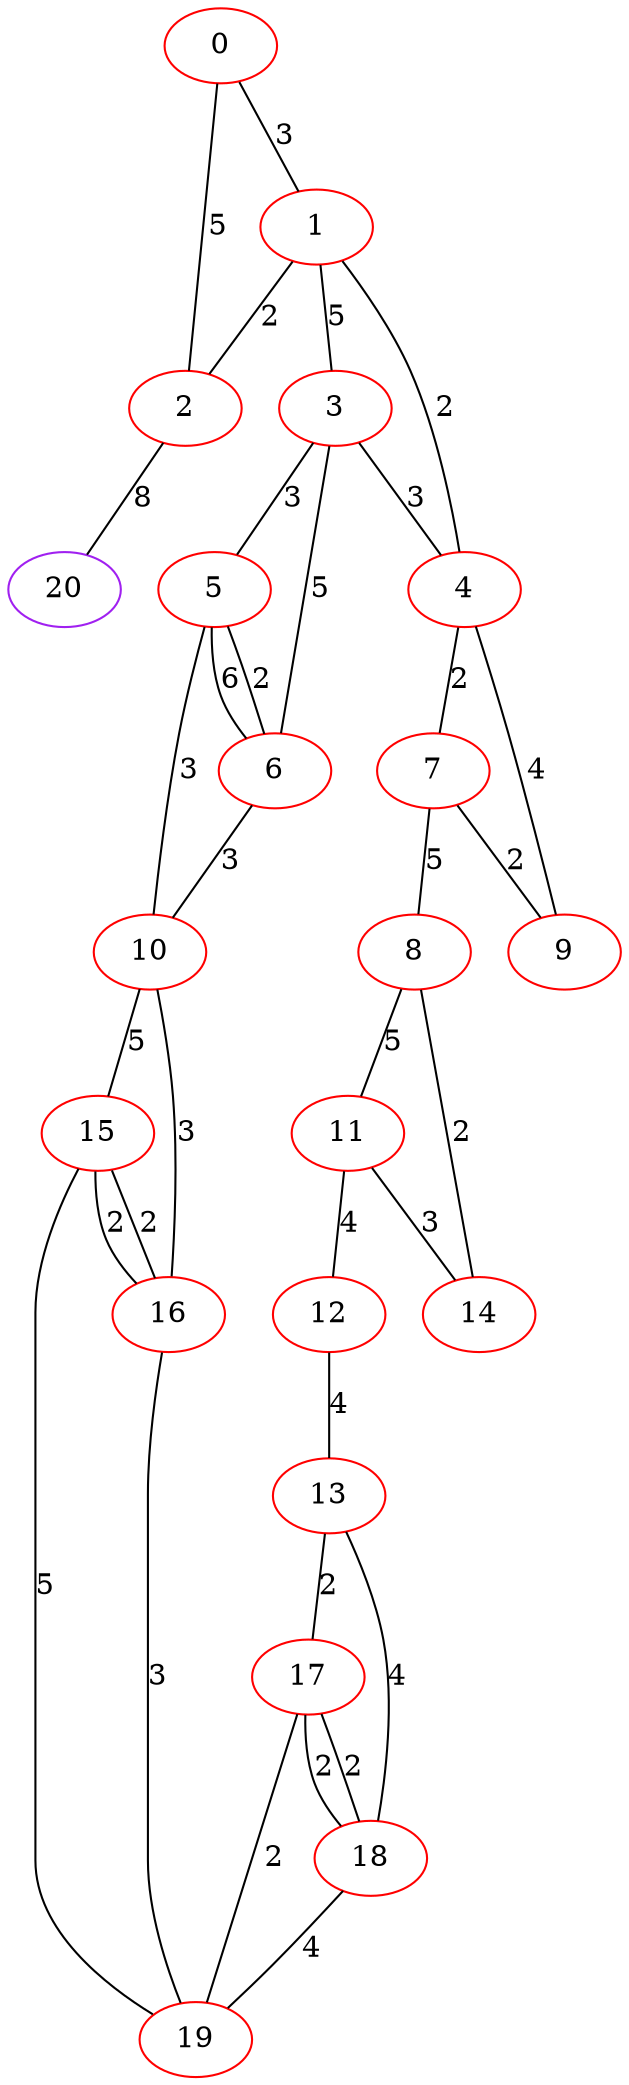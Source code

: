 graph "" {
0 [color=red, weight=1];
1 [color=red, weight=1];
2 [color=red, weight=1];
3 [color=red, weight=1];
4 [color=red, weight=1];
5 [color=red, weight=1];
6 [color=red, weight=1];
7 [color=red, weight=1];
8 [color=red, weight=1];
9 [color=red, weight=1];
10 [color=red, weight=1];
11 [color=red, weight=1];
12 [color=red, weight=1];
13 [color=red, weight=1];
14 [color=red, weight=1];
15 [color=red, weight=1];
16 [color=red, weight=1];
17 [color=red, weight=1];
18 [color=red, weight=1];
19 [color=red, weight=1];
20 [color=purple, weight=4];
0 -- 1  [key=0, label=3];
0 -- 2  [key=0, label=5];
1 -- 2  [key=0, label=2];
1 -- 3  [key=0, label=5];
1 -- 4  [key=0, label=2];
2 -- 20  [key=0, label=8];
3 -- 4  [key=0, label=3];
3 -- 5  [key=0, label=3];
3 -- 6  [key=0, label=5];
4 -- 9  [key=0, label=4];
4 -- 7  [key=0, label=2];
5 -- 10  [key=0, label=3];
5 -- 6  [key=0, label=6];
5 -- 6  [key=1, label=2];
6 -- 10  [key=0, label=3];
7 -- 8  [key=0, label=5];
7 -- 9  [key=0, label=2];
8 -- 11  [key=0, label=5];
8 -- 14  [key=0, label=2];
10 -- 16  [key=0, label=3];
10 -- 15  [key=0, label=5];
11 -- 12  [key=0, label=4];
11 -- 14  [key=0, label=3];
12 -- 13  [key=0, label=4];
13 -- 17  [key=0, label=2];
13 -- 18  [key=0, label=4];
15 -- 16  [key=0, label=2];
15 -- 16  [key=1, label=2];
15 -- 19  [key=0, label=5];
16 -- 19  [key=0, label=3];
17 -- 18  [key=0, label=2];
17 -- 18  [key=1, label=2];
17 -- 19  [key=0, label=2];
18 -- 19  [key=0, label=4];
}
